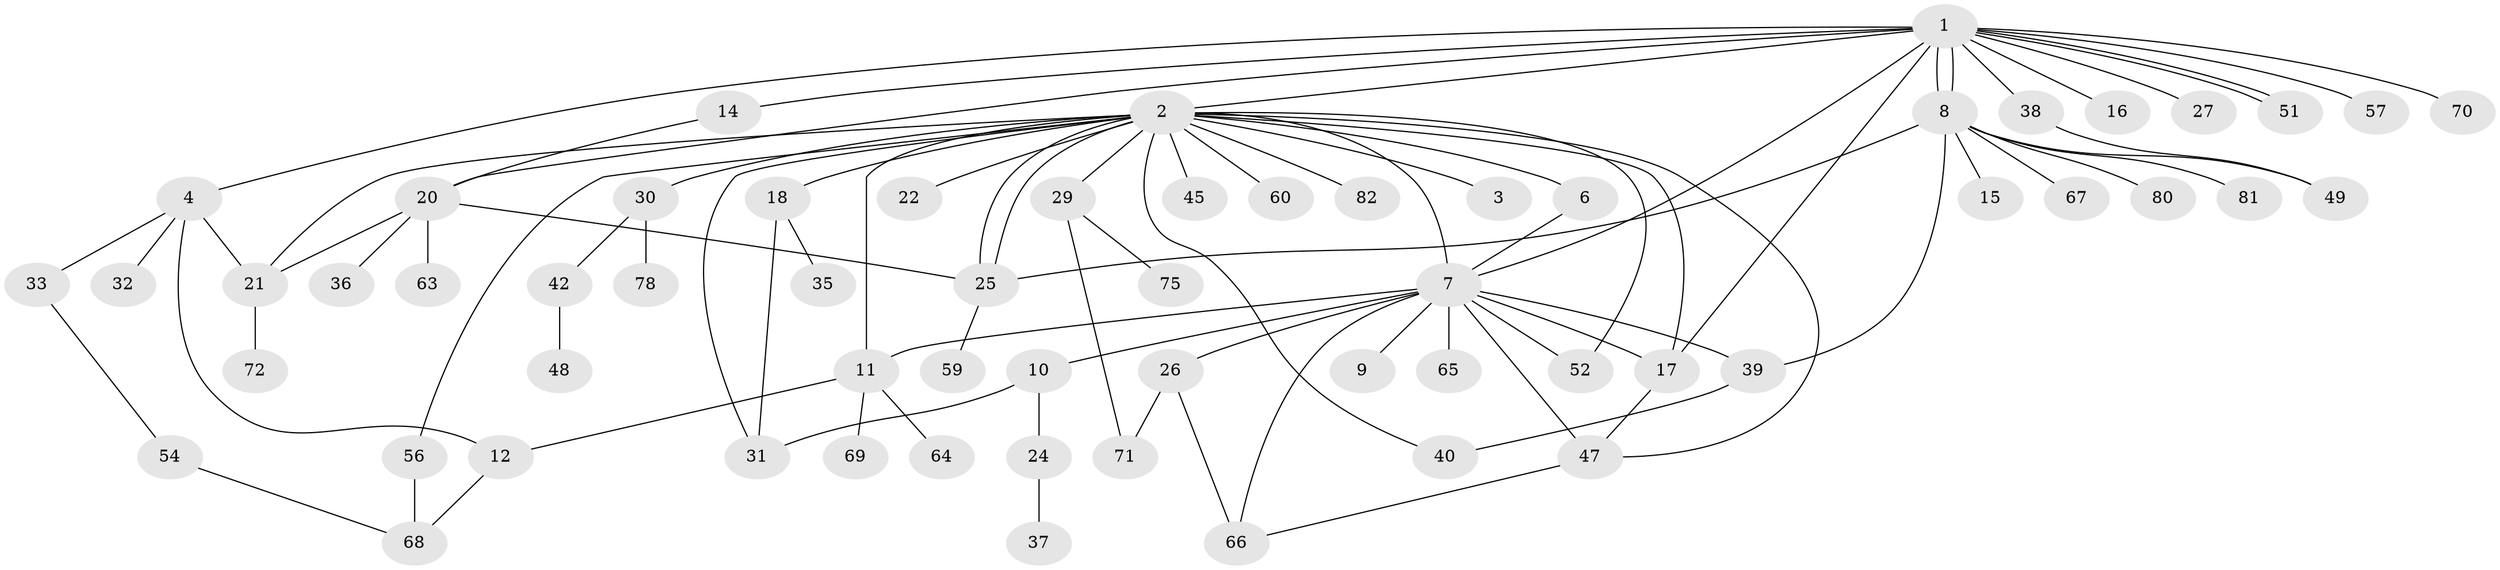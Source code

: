 // Generated by graph-tools (version 1.1) at 2025/23/03/03/25 07:23:55]
// undirected, 61 vertices, 87 edges
graph export_dot {
graph [start="1"]
  node [color=gray90,style=filled];
  1 [super="+5"];
  2 [super="+19"];
  3;
  4 [super="+28"];
  6 [super="+23"];
  7 [super="+62"];
  8 [super="+43"];
  9;
  10 [super="+58"];
  11 [super="+13"];
  12 [super="+76"];
  14;
  15;
  16;
  17;
  18 [super="+44"];
  20 [super="+34"];
  21 [super="+53"];
  22;
  24;
  25 [super="+77"];
  26 [super="+73"];
  27;
  29 [super="+50"];
  30 [super="+61"];
  31;
  32;
  33 [super="+74"];
  35;
  36;
  37;
  38;
  39 [super="+41"];
  40;
  42 [super="+46"];
  45;
  47 [super="+79"];
  48;
  49 [super="+55"];
  51;
  52;
  54;
  56;
  57;
  59;
  60;
  63;
  64;
  65;
  66;
  67;
  68;
  69;
  70;
  71;
  72;
  75;
  78;
  80;
  81;
  82;
  1 -- 2 [weight=2];
  1 -- 4;
  1 -- 7;
  1 -- 8 [weight=2];
  1 -- 8;
  1 -- 14;
  1 -- 16;
  1 -- 17;
  1 -- 20;
  1 -- 27;
  1 -- 38;
  1 -- 51;
  1 -- 51;
  1 -- 57;
  1 -- 70;
  2 -- 3;
  2 -- 6;
  2 -- 11;
  2 -- 17;
  2 -- 18;
  2 -- 21;
  2 -- 22;
  2 -- 25;
  2 -- 25;
  2 -- 30;
  2 -- 40;
  2 -- 47;
  2 -- 52;
  2 -- 56;
  2 -- 60;
  2 -- 82;
  2 -- 29;
  2 -- 7;
  2 -- 45;
  2 -- 31;
  4 -- 32;
  4 -- 33;
  4 -- 21;
  4 -- 12;
  6 -- 7;
  7 -- 9;
  7 -- 10;
  7 -- 11;
  7 -- 26;
  7 -- 39;
  7 -- 52;
  7 -- 65;
  7 -- 66;
  7 -- 17;
  7 -- 47;
  8 -- 15;
  8 -- 25;
  8 -- 80;
  8 -- 81;
  8 -- 49;
  8 -- 67;
  8 -- 39;
  10 -- 24;
  10 -- 31;
  11 -- 12;
  11 -- 64;
  11 -- 69;
  12 -- 68;
  14 -- 20;
  17 -- 47;
  18 -- 31;
  18 -- 35;
  20 -- 36;
  20 -- 63;
  20 -- 21;
  20 -- 25;
  21 -- 72;
  24 -- 37;
  25 -- 59;
  26 -- 66;
  26 -- 71;
  29 -- 71;
  29 -- 75;
  30 -- 42;
  30 -- 78;
  33 -- 54;
  38 -- 49;
  39 -- 40;
  42 -- 48;
  47 -- 66;
  54 -- 68;
  56 -- 68;
}
